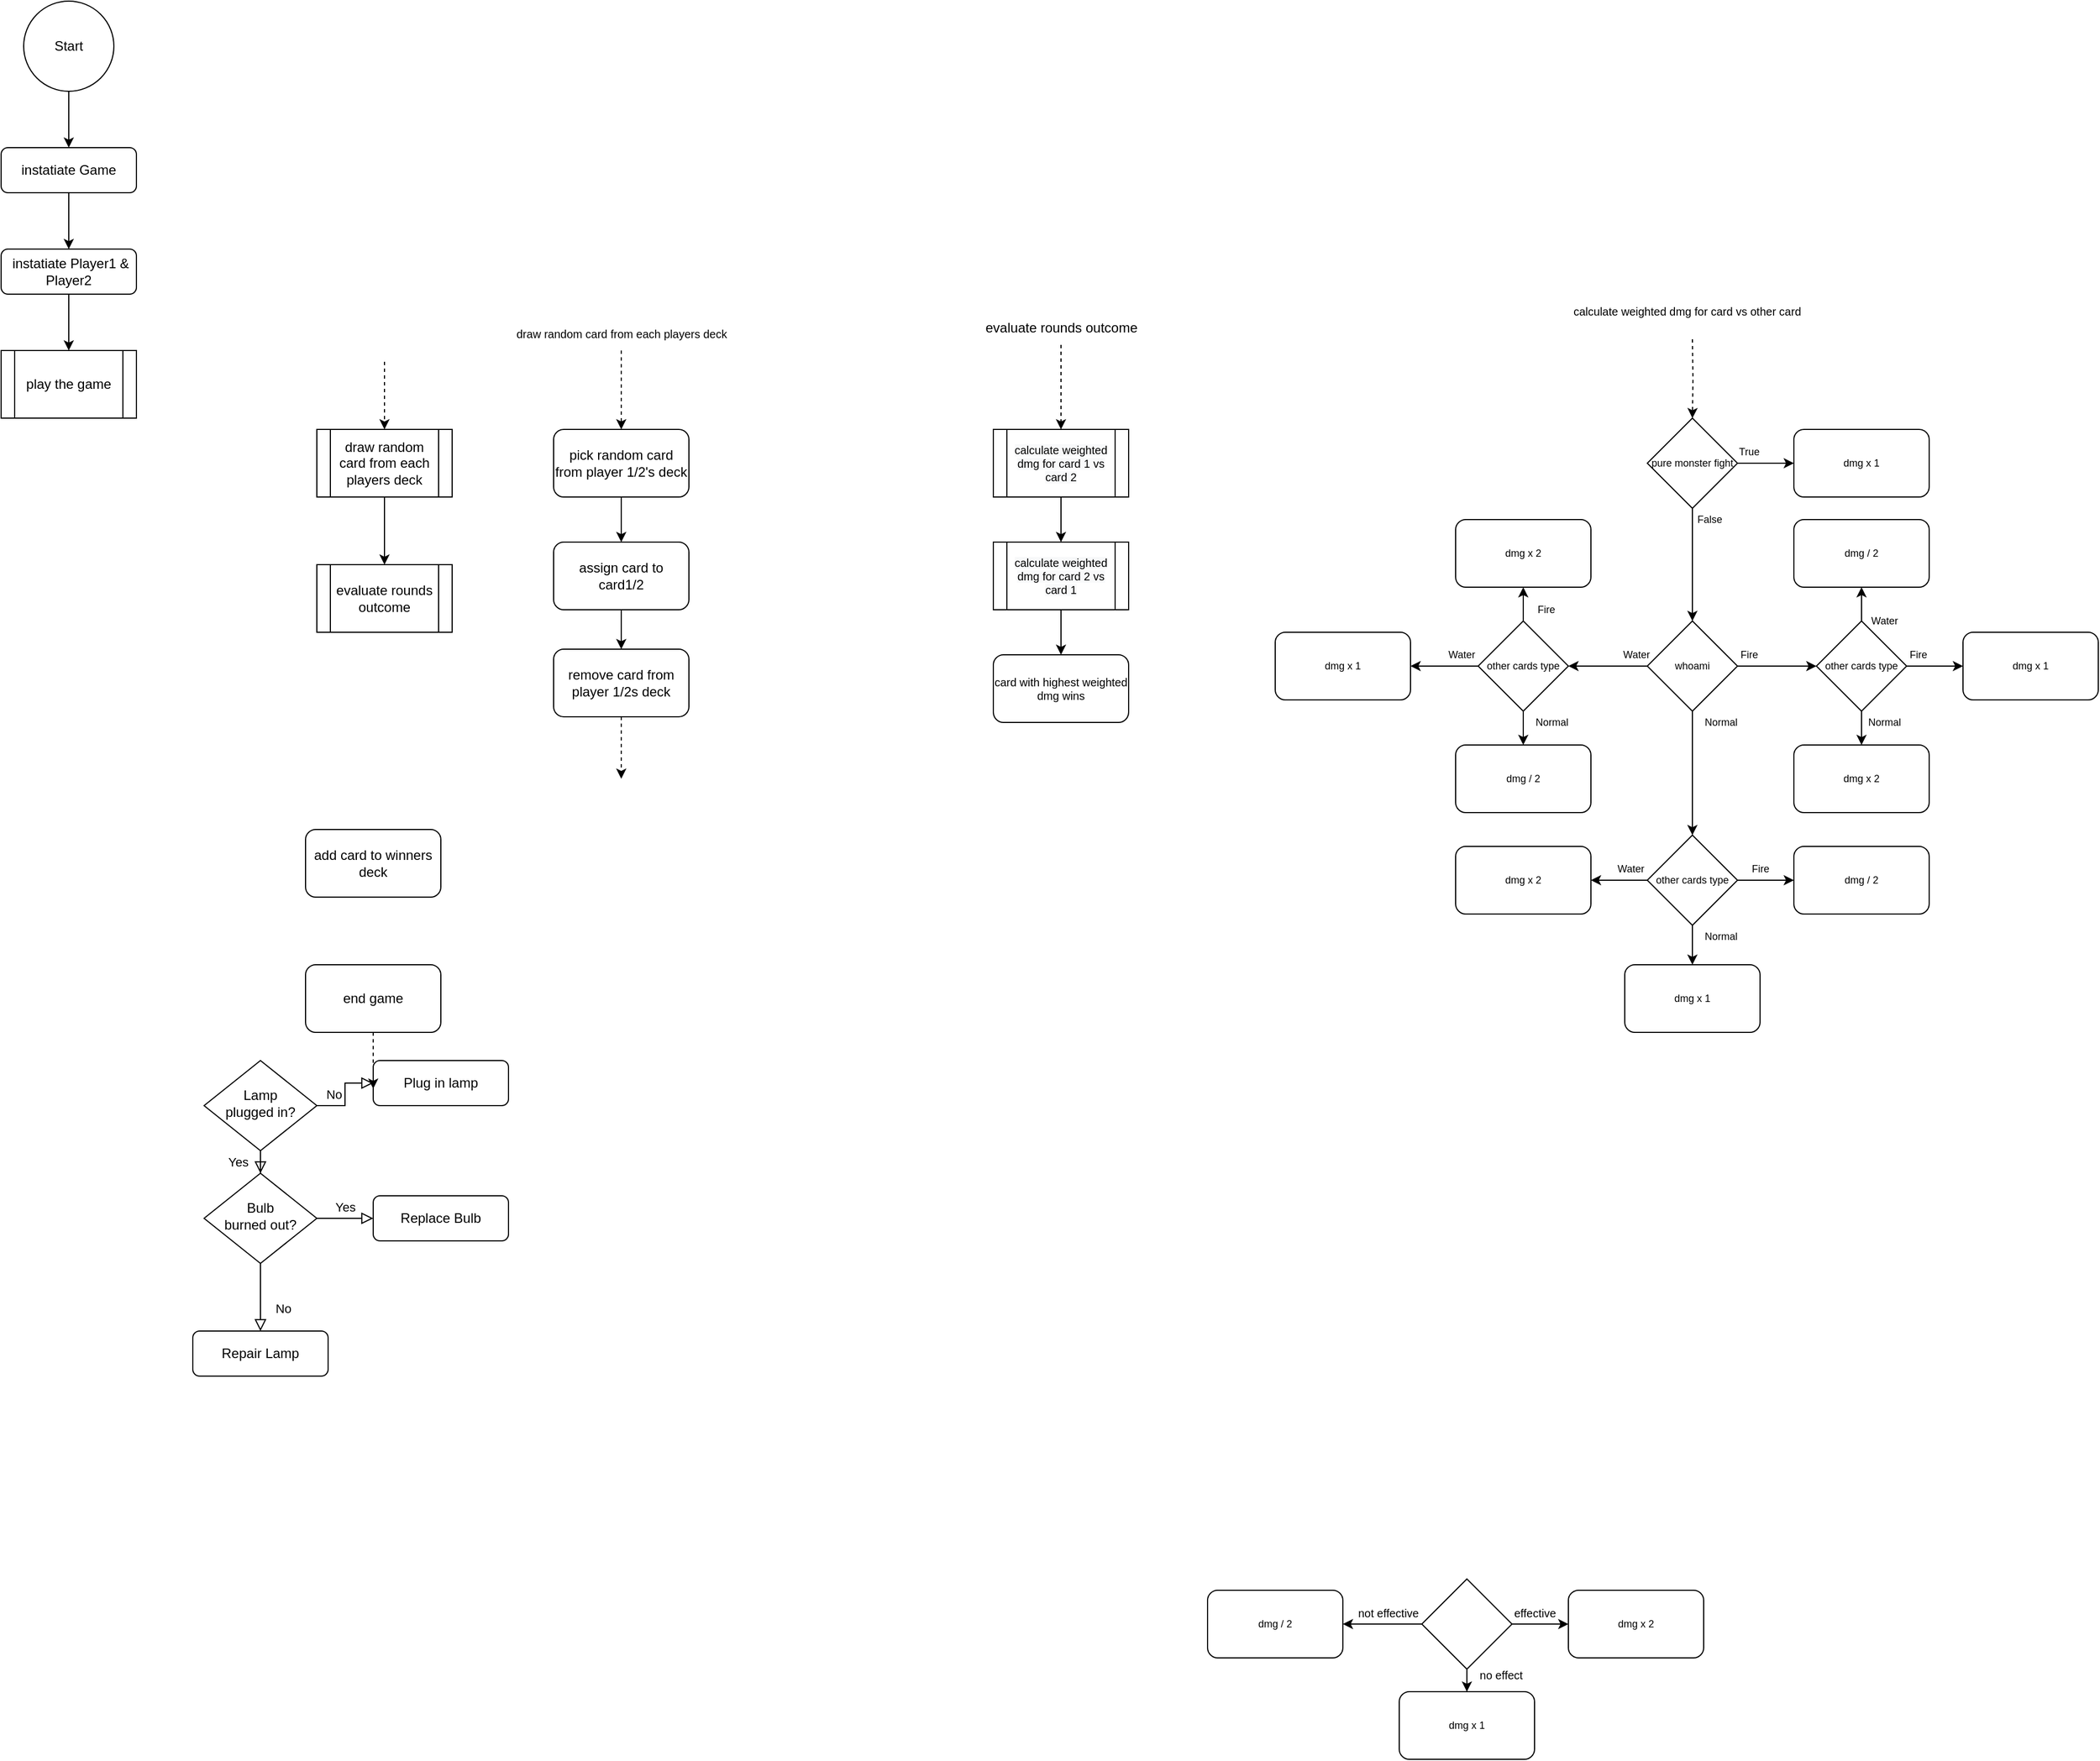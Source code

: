 <mxfile version="20.3.0" type="device"><diagram id="C5RBs43oDa-KdzZeNtuy" name="Page-1"><mxGraphModel dx="1679" dy="2082" grid="1" gridSize="10" guides="1" tooltips="1" connect="1" arrows="1" fold="1" page="1" pageScale="1" pageWidth="827" pageHeight="1169" math="0" shadow="0"><root><mxCell id="WIyWlLk6GJQsqaUBKTNV-0"/><mxCell id="WIyWlLk6GJQsqaUBKTNV-1" parent="WIyWlLk6GJQsqaUBKTNV-0"/><mxCell id="AGlTRYEarPho6QanDe9W-4" style="edgeStyle=orthogonalEdgeStyle;rounded=0;orthogonalLoop=1;jettySize=auto;html=1;entryX=0.5;entryY=0;entryDx=0;entryDy=0;" edge="1" parent="WIyWlLk6GJQsqaUBKTNV-1" source="WIyWlLk6GJQsqaUBKTNV-3" target="AGlTRYEarPho6QanDe9W-3"><mxGeometry relative="1" as="geometry"/></mxCell><mxCell id="WIyWlLk6GJQsqaUBKTNV-3" value="&amp;nbsp;instatiate Game&amp;nbsp;" style="rounded=1;whiteSpace=wrap;html=1;fontSize=12;glass=0;strokeWidth=1;shadow=0;" parent="WIyWlLk6GJQsqaUBKTNV-1" vertex="1"><mxGeometry x="160" y="80" width="120" height="40" as="geometry"/></mxCell><mxCell id="WIyWlLk6GJQsqaUBKTNV-4" value="Yes" style="rounded=0;html=1;jettySize=auto;orthogonalLoop=1;fontSize=11;endArrow=block;endFill=0;endSize=8;strokeWidth=1;shadow=0;labelBackgroundColor=none;edgeStyle=orthogonalEdgeStyle;" parent="WIyWlLk6GJQsqaUBKTNV-1" source="WIyWlLk6GJQsqaUBKTNV-6" target="WIyWlLk6GJQsqaUBKTNV-10" edge="1"><mxGeometry y="20" relative="1" as="geometry"><mxPoint as="offset"/></mxGeometry></mxCell><mxCell id="WIyWlLk6GJQsqaUBKTNV-5" value="No" style="edgeStyle=orthogonalEdgeStyle;rounded=0;html=1;jettySize=auto;orthogonalLoop=1;fontSize=11;endArrow=block;endFill=0;endSize=8;strokeWidth=1;shadow=0;labelBackgroundColor=none;" parent="WIyWlLk6GJQsqaUBKTNV-1" source="WIyWlLk6GJQsqaUBKTNV-6" target="WIyWlLk6GJQsqaUBKTNV-7" edge="1"><mxGeometry y="10" relative="1" as="geometry"><mxPoint as="offset"/></mxGeometry></mxCell><mxCell id="WIyWlLk6GJQsqaUBKTNV-6" value="Lamp&lt;br&gt;plugged in?" style="rhombus;whiteSpace=wrap;html=1;shadow=0;fontFamily=Helvetica;fontSize=12;align=center;strokeWidth=1;spacing=6;spacingTop=-4;" parent="WIyWlLk6GJQsqaUBKTNV-1" vertex="1"><mxGeometry x="340" y="890" width="100" height="80" as="geometry"/></mxCell><mxCell id="WIyWlLk6GJQsqaUBKTNV-7" value="Plug in lamp" style="rounded=1;whiteSpace=wrap;html=1;fontSize=12;glass=0;strokeWidth=1;shadow=0;" parent="WIyWlLk6GJQsqaUBKTNV-1" vertex="1"><mxGeometry x="490" y="890" width="120" height="40" as="geometry"/></mxCell><mxCell id="WIyWlLk6GJQsqaUBKTNV-8" value="No" style="rounded=0;html=1;jettySize=auto;orthogonalLoop=1;fontSize=11;endArrow=block;endFill=0;endSize=8;strokeWidth=1;shadow=0;labelBackgroundColor=none;edgeStyle=orthogonalEdgeStyle;" parent="WIyWlLk6GJQsqaUBKTNV-1" source="WIyWlLk6GJQsqaUBKTNV-10" target="WIyWlLk6GJQsqaUBKTNV-11" edge="1"><mxGeometry x="0.333" y="20" relative="1" as="geometry"><mxPoint as="offset"/></mxGeometry></mxCell><mxCell id="WIyWlLk6GJQsqaUBKTNV-9" value="Yes" style="edgeStyle=orthogonalEdgeStyle;rounded=0;html=1;jettySize=auto;orthogonalLoop=1;fontSize=11;endArrow=block;endFill=0;endSize=8;strokeWidth=1;shadow=0;labelBackgroundColor=none;" parent="WIyWlLk6GJQsqaUBKTNV-1" source="WIyWlLk6GJQsqaUBKTNV-10" target="WIyWlLk6GJQsqaUBKTNV-12" edge="1"><mxGeometry y="10" relative="1" as="geometry"><mxPoint as="offset"/></mxGeometry></mxCell><mxCell id="WIyWlLk6GJQsqaUBKTNV-10" value="Bulb&lt;br&gt;burned out?" style="rhombus;whiteSpace=wrap;html=1;shadow=0;fontFamily=Helvetica;fontSize=12;align=center;strokeWidth=1;spacing=6;spacingTop=-4;" parent="WIyWlLk6GJQsqaUBKTNV-1" vertex="1"><mxGeometry x="340" y="990" width="100" height="80" as="geometry"/></mxCell><mxCell id="WIyWlLk6GJQsqaUBKTNV-11" value="Repair Lamp" style="rounded=1;whiteSpace=wrap;html=1;fontSize=12;glass=0;strokeWidth=1;shadow=0;" parent="WIyWlLk6GJQsqaUBKTNV-1" vertex="1"><mxGeometry x="330" y="1130" width="120" height="40" as="geometry"/></mxCell><mxCell id="WIyWlLk6GJQsqaUBKTNV-12" value="Replace Bulb" style="rounded=1;whiteSpace=wrap;html=1;fontSize=12;glass=0;strokeWidth=1;shadow=0;" parent="WIyWlLk6GJQsqaUBKTNV-1" vertex="1"><mxGeometry x="490" y="1010" width="120" height="40" as="geometry"/></mxCell><mxCell id="AGlTRYEarPho6QanDe9W-1" style="edgeStyle=orthogonalEdgeStyle;rounded=0;orthogonalLoop=1;jettySize=auto;html=1;entryX=0.5;entryY=0;entryDx=0;entryDy=0;" edge="1" parent="WIyWlLk6GJQsqaUBKTNV-1" source="AGlTRYEarPho6QanDe9W-0" target="WIyWlLk6GJQsqaUBKTNV-3"><mxGeometry relative="1" as="geometry"/></mxCell><mxCell id="AGlTRYEarPho6QanDe9W-0" value="Start" style="ellipse;whiteSpace=wrap;html=1;aspect=fixed;" vertex="1" parent="WIyWlLk6GJQsqaUBKTNV-1"><mxGeometry x="180" y="-50" width="80" height="80" as="geometry"/></mxCell><mxCell id="AGlTRYEarPho6QanDe9W-7" style="edgeStyle=orthogonalEdgeStyle;rounded=0;orthogonalLoop=1;jettySize=auto;html=1;" edge="1" parent="WIyWlLk6GJQsqaUBKTNV-1" source="AGlTRYEarPho6QanDe9W-3" target="AGlTRYEarPho6QanDe9W-6"><mxGeometry relative="1" as="geometry"/></mxCell><mxCell id="AGlTRYEarPho6QanDe9W-3" value="&amp;nbsp;instatiate Player1 &amp;amp; Player2" style="rounded=1;whiteSpace=wrap;html=1;fontSize=12;glass=0;strokeWidth=1;shadow=0;" vertex="1" parent="WIyWlLk6GJQsqaUBKTNV-1"><mxGeometry x="160" y="170" width="120" height="40" as="geometry"/></mxCell><mxCell id="AGlTRYEarPho6QanDe9W-6" value="play the game" style="shape=process;whiteSpace=wrap;html=1;backgroundOutline=1;" vertex="1" parent="WIyWlLk6GJQsqaUBKTNV-1"><mxGeometry x="160" y="260" width="120" height="60" as="geometry"/></mxCell><mxCell id="AGlTRYEarPho6QanDe9W-11" value="" style="endArrow=classic;html=1;rounded=0;dashed=1;entryX=0.5;entryY=0;entryDx=0;entryDy=0;" edge="1" parent="WIyWlLk6GJQsqaUBKTNV-1" target="AGlTRYEarPho6QanDe9W-17"><mxGeometry width="50" height="50" relative="1" as="geometry"><mxPoint x="500" y="270" as="sourcePoint"/><mxPoint x="500" y="330.0" as="targetPoint"/></mxGeometry></mxCell><mxCell id="AGlTRYEarPho6QanDe9W-14" value="add card to winners deck" style="rounded=1;whiteSpace=wrap;html=1;" vertex="1" parent="WIyWlLk6GJQsqaUBKTNV-1"><mxGeometry x="430" y="685" width="120" height="60" as="geometry"/></mxCell><mxCell id="AGlTRYEarPho6QanDe9W-15" value="end game" style="rounded=1;whiteSpace=wrap;html=1;" vertex="1" parent="WIyWlLk6GJQsqaUBKTNV-1"><mxGeometry x="430" y="805" width="120" height="60" as="geometry"/></mxCell><mxCell id="AGlTRYEarPho6QanDe9W-16" value="" style="endArrow=classic;html=1;rounded=0;dashed=1;exitX=0.5;exitY=1;exitDx=0;exitDy=0;" edge="1" parent="WIyWlLk6GJQsqaUBKTNV-1" source="AGlTRYEarPho6QanDe9W-15"><mxGeometry width="50" height="50" relative="1" as="geometry"><mxPoint x="490" y="955" as="sourcePoint"/><mxPoint x="490" y="915" as="targetPoint"/></mxGeometry></mxCell><mxCell id="AGlTRYEarPho6QanDe9W-29" style="edgeStyle=orthogonalEdgeStyle;rounded=0;orthogonalLoop=1;jettySize=auto;html=1;" edge="1" parent="WIyWlLk6GJQsqaUBKTNV-1" source="AGlTRYEarPho6QanDe9W-17" target="AGlTRYEarPho6QanDe9W-28"><mxGeometry relative="1" as="geometry"/></mxCell><mxCell id="AGlTRYEarPho6QanDe9W-17" value="draw random card from each players deck" style="shape=process;whiteSpace=wrap;html=1;backgroundOutline=1;" vertex="1" parent="WIyWlLk6GJQsqaUBKTNV-1"><mxGeometry x="440" y="330" width="120" height="60" as="geometry"/></mxCell><mxCell id="AGlTRYEarPho6QanDe9W-23" style="edgeStyle=orthogonalEdgeStyle;rounded=0;orthogonalLoop=1;jettySize=auto;html=1;entryX=0.5;entryY=0;entryDx=0;entryDy=0;" edge="1" parent="WIyWlLk6GJQsqaUBKTNV-1" source="AGlTRYEarPho6QanDe9W-18" target="AGlTRYEarPho6QanDe9W-20"><mxGeometry relative="1" as="geometry"/></mxCell><mxCell id="AGlTRYEarPho6QanDe9W-18" value="pick random card from player 1/2's deck" style="rounded=1;whiteSpace=wrap;html=1;" vertex="1" parent="WIyWlLk6GJQsqaUBKTNV-1"><mxGeometry x="650" y="330" width="120" height="60" as="geometry"/></mxCell><mxCell id="AGlTRYEarPho6QanDe9W-19" value="" style="endArrow=classic;html=1;rounded=0;dashed=1;entryX=0.5;entryY=0;entryDx=0;entryDy=0;" edge="1" parent="WIyWlLk6GJQsqaUBKTNV-1" target="AGlTRYEarPho6QanDe9W-18"><mxGeometry width="50" height="50" relative="1" as="geometry"><mxPoint x="710" y="260" as="sourcePoint"/><mxPoint x="710" y="220" as="targetPoint"/></mxGeometry></mxCell><mxCell id="AGlTRYEarPho6QanDe9W-25" style="edgeStyle=orthogonalEdgeStyle;rounded=0;orthogonalLoop=1;jettySize=auto;html=1;entryX=0.5;entryY=0;entryDx=0;entryDy=0;" edge="1" parent="WIyWlLk6GJQsqaUBKTNV-1" source="AGlTRYEarPho6QanDe9W-20" target="AGlTRYEarPho6QanDe9W-24"><mxGeometry relative="1" as="geometry"/></mxCell><mxCell id="AGlTRYEarPho6QanDe9W-20" value="assign card to card1/2" style="rounded=1;whiteSpace=wrap;html=1;" vertex="1" parent="WIyWlLk6GJQsqaUBKTNV-1"><mxGeometry x="650" y="430" width="120" height="60" as="geometry"/></mxCell><mxCell id="AGlTRYEarPho6QanDe9W-24" value="remove card from player 1/2s deck" style="rounded=1;whiteSpace=wrap;html=1;" vertex="1" parent="WIyWlLk6GJQsqaUBKTNV-1"><mxGeometry x="650" y="525" width="120" height="60" as="geometry"/></mxCell><mxCell id="AGlTRYEarPho6QanDe9W-26" value="" style="endArrow=classic;html=1;rounded=0;exitX=0.5;exitY=1;exitDx=0;exitDy=0;dashed=1;" edge="1" parent="WIyWlLk6GJQsqaUBKTNV-1" source="AGlTRYEarPho6QanDe9W-24"><mxGeometry width="50" height="50" relative="1" as="geometry"><mxPoint x="600" y="600" as="sourcePoint"/><mxPoint x="710" y="640" as="targetPoint"/></mxGeometry></mxCell><mxCell id="AGlTRYEarPho6QanDe9W-28" value="evaluate rounds outcome" style="shape=process;whiteSpace=wrap;html=1;backgroundOutline=1;" vertex="1" parent="WIyWlLk6GJQsqaUBKTNV-1"><mxGeometry x="440" y="450" width="120" height="60" as="geometry"/></mxCell><mxCell id="AGlTRYEarPho6QanDe9W-30" value="&lt;span style=&quot;&quot;&gt;&lt;font style=&quot;font-size: 10px;&quot;&gt;draw random card from each players deck&lt;/font&gt;&lt;/span&gt;" style="text;html=1;align=center;verticalAlign=middle;resizable=0;points=[];autosize=1;strokeColor=none;fillColor=none;" vertex="1" parent="WIyWlLk6GJQsqaUBKTNV-1"><mxGeometry x="605" y="230" width="210" height="30" as="geometry"/></mxCell><mxCell id="AGlTRYEarPho6QanDe9W-33" style="edgeStyle=orthogonalEdgeStyle;rounded=0;orthogonalLoop=1;jettySize=auto;html=1;fontSize=10;dashed=1;entryX=0.5;entryY=0;entryDx=0;entryDy=0;" edge="1" parent="WIyWlLk6GJQsqaUBKTNV-1" source="AGlTRYEarPho6QanDe9W-32" target="AGlTRYEarPho6QanDe9W-75"><mxGeometry relative="1" as="geometry"><mxPoint x="1100" y="340.0" as="targetPoint"/></mxGeometry></mxCell><mxCell id="AGlTRYEarPho6QanDe9W-32" value="&lt;span style=&quot;font-size: 12px;&quot;&gt;evaluate rounds outcome&lt;/span&gt;" style="text;html=1;align=center;verticalAlign=middle;resizable=0;points=[];autosize=1;strokeColor=none;fillColor=none;fontSize=10;" vertex="1" parent="WIyWlLk6GJQsqaUBKTNV-1"><mxGeometry x="1020" y="225" width="160" height="30" as="geometry"/></mxCell><mxCell id="AGlTRYEarPho6QanDe9W-54" value="card with highest weighted dmg wins" style="rounded=1;whiteSpace=wrap;html=1;fontSize=10;" vertex="1" parent="WIyWlLk6GJQsqaUBKTNV-1"><mxGeometry x="1040" y="530" width="120" height="60" as="geometry"/></mxCell><mxCell id="AGlTRYEarPho6QanDe9W-64" style="edgeStyle=orthogonalEdgeStyle;rounded=0;orthogonalLoop=1;jettySize=auto;html=1;fontSize=10;entryX=0;entryY=0.5;entryDx=0;entryDy=0;" edge="1" parent="WIyWlLk6GJQsqaUBKTNV-1" source="AGlTRYEarPho6QanDe9W-61" target="AGlTRYEarPho6QanDe9W-71"><mxGeometry relative="1" as="geometry"><mxPoint x="1610" y="1390" as="targetPoint"/></mxGeometry></mxCell><mxCell id="AGlTRYEarPho6QanDe9W-66" style="edgeStyle=orthogonalEdgeStyle;rounded=0;orthogonalLoop=1;jettySize=auto;html=1;fontSize=10;entryX=1;entryY=0.5;entryDx=0;entryDy=0;" edge="1" parent="WIyWlLk6GJQsqaUBKTNV-1" source="AGlTRYEarPho6QanDe9W-61" target="AGlTRYEarPho6QanDe9W-72"><mxGeometry relative="1" as="geometry"><mxPoint x="1320" y="1390" as="targetPoint"/></mxGeometry></mxCell><mxCell id="AGlTRYEarPho6QanDe9W-67" style="edgeStyle=orthogonalEdgeStyle;rounded=0;orthogonalLoop=1;jettySize=auto;html=1;fontSize=10;" edge="1" parent="WIyWlLk6GJQsqaUBKTNV-1" source="AGlTRYEarPho6QanDe9W-61" target="AGlTRYEarPho6QanDe9W-73"><mxGeometry relative="1" as="geometry"><mxPoint x="1460" y="1480" as="targetPoint"/></mxGeometry></mxCell><mxCell id="AGlTRYEarPho6QanDe9W-61" value="" style="rhombus;whiteSpace=wrap;html=1;fontSize=10;" vertex="1" parent="WIyWlLk6GJQsqaUBKTNV-1"><mxGeometry x="1420" y="1350" width="80" height="80" as="geometry"/></mxCell><mxCell id="AGlTRYEarPho6QanDe9W-68" value="effective" style="text;html=1;align=center;verticalAlign=middle;resizable=0;points=[];autosize=1;strokeColor=none;fillColor=none;fontSize=10;" vertex="1" parent="WIyWlLk6GJQsqaUBKTNV-1"><mxGeometry x="1490" y="1365" width="60" height="30" as="geometry"/></mxCell><mxCell id="AGlTRYEarPho6QanDe9W-69" value="not effective" style="text;html=1;align=center;verticalAlign=middle;resizable=0;points=[];autosize=1;strokeColor=none;fillColor=none;fontSize=10;" vertex="1" parent="WIyWlLk6GJQsqaUBKTNV-1"><mxGeometry x="1350" y="1365" width="80" height="30" as="geometry"/></mxCell><mxCell id="AGlTRYEarPho6QanDe9W-70" value="no effect" style="text;html=1;align=center;verticalAlign=middle;resizable=0;points=[];autosize=1;strokeColor=none;fillColor=none;fontSize=10;" vertex="1" parent="WIyWlLk6GJQsqaUBKTNV-1"><mxGeometry x="1460" y="1420" width="60" height="30" as="geometry"/></mxCell><mxCell id="AGlTRYEarPho6QanDe9W-71" value="dmg x 2" style="rounded=1;whiteSpace=wrap;html=1;fontSize=9;" vertex="1" parent="WIyWlLk6GJQsqaUBKTNV-1"><mxGeometry x="1550" y="1360" width="120" height="60" as="geometry"/></mxCell><mxCell id="AGlTRYEarPho6QanDe9W-72" value="dmg / 2" style="rounded=1;whiteSpace=wrap;html=1;fontSize=9;" vertex="1" parent="WIyWlLk6GJQsqaUBKTNV-1"><mxGeometry x="1230" y="1360" width="120" height="60" as="geometry"/></mxCell><mxCell id="AGlTRYEarPho6QanDe9W-73" value="dmg x 1" style="rounded=1;whiteSpace=wrap;html=1;fontSize=9;" vertex="1" parent="WIyWlLk6GJQsqaUBKTNV-1"><mxGeometry x="1400" y="1450" width="120" height="60" as="geometry"/></mxCell><mxCell id="AGlTRYEarPho6QanDe9W-80" style="edgeStyle=orthogonalEdgeStyle;rounded=0;orthogonalLoop=1;jettySize=auto;html=1;entryX=0.5;entryY=0;entryDx=0;entryDy=0;fontSize=9;" edge="1" parent="WIyWlLk6GJQsqaUBKTNV-1" source="AGlTRYEarPho6QanDe9W-75" target="AGlTRYEarPho6QanDe9W-79"><mxGeometry relative="1" as="geometry"/></mxCell><mxCell id="AGlTRYEarPho6QanDe9W-75" value="&lt;span style=&quot;color: rgb(0, 0, 0); font-family: Helvetica; font-size: 10px; font-style: normal; font-variant-ligatures: normal; font-variant-caps: normal; font-weight: 400; letter-spacing: normal; orphans: 2; text-align: center; text-indent: 0px; text-transform: none; widows: 2; word-spacing: 0px; -webkit-text-stroke-width: 0px; background-color: rgb(248, 249, 250); text-decoration-thickness: initial; text-decoration-style: initial; text-decoration-color: initial; float: none; display: inline !important;&quot;&gt;calculate weighted dmg for card 1 vs card 2&lt;/span&gt;" style="shape=process;whiteSpace=wrap;html=1;backgroundOutline=1;fontSize=9;" vertex="1" parent="WIyWlLk6GJQsqaUBKTNV-1"><mxGeometry x="1040" y="330" width="120" height="60" as="geometry"/></mxCell><mxCell id="AGlTRYEarPho6QanDe9W-78" value="&lt;span style=&quot;font-size: 10px;&quot;&gt;calculate weighted dmg for card vs other card&lt;/span&gt;" style="text;html=1;align=center;verticalAlign=middle;resizable=0;points=[];autosize=1;strokeColor=none;fillColor=none;fontSize=9;" vertex="1" parent="WIyWlLk6GJQsqaUBKTNV-1"><mxGeometry x="1540" y="210" width="230" height="30" as="geometry"/></mxCell><mxCell id="AGlTRYEarPho6QanDe9W-81" style="edgeStyle=orthogonalEdgeStyle;rounded=0;orthogonalLoop=1;jettySize=auto;html=1;entryX=0.5;entryY=0;entryDx=0;entryDy=0;fontSize=9;" edge="1" parent="WIyWlLk6GJQsqaUBKTNV-1" source="AGlTRYEarPho6QanDe9W-79" target="AGlTRYEarPho6QanDe9W-54"><mxGeometry relative="1" as="geometry"/></mxCell><mxCell id="AGlTRYEarPho6QanDe9W-79" value="&lt;span style=&quot;color: rgb(0, 0, 0); font-family: Helvetica; font-size: 10px; font-style: normal; font-variant-ligatures: normal; font-variant-caps: normal; font-weight: 400; letter-spacing: normal; orphans: 2; text-align: center; text-indent: 0px; text-transform: none; widows: 2; word-spacing: 0px; -webkit-text-stroke-width: 0px; background-color: rgb(248, 249, 250); text-decoration-thickness: initial; text-decoration-style: initial; text-decoration-color: initial; float: none; display: inline !important;&quot;&gt;calculate weighted dmg for card 2 vs card 1&lt;/span&gt;" style="shape=process;whiteSpace=wrap;html=1;backgroundOutline=1;fontSize=9;" vertex="1" parent="WIyWlLk6GJQsqaUBKTNV-1"><mxGeometry x="1040" y="430" width="120" height="60" as="geometry"/></mxCell><mxCell id="AGlTRYEarPho6QanDe9W-84" style="edgeStyle=orthogonalEdgeStyle;rounded=0;orthogonalLoop=1;jettySize=auto;html=1;entryX=0;entryY=0.5;entryDx=0;entryDy=0;fontSize=9;" edge="1" parent="WIyWlLk6GJQsqaUBKTNV-1" source="AGlTRYEarPho6QanDe9W-82" target="AGlTRYEarPho6QanDe9W-83"><mxGeometry relative="1" as="geometry"/></mxCell><mxCell id="AGlTRYEarPho6QanDe9W-88" style="edgeStyle=orthogonalEdgeStyle;rounded=0;orthogonalLoop=1;jettySize=auto;html=1;fontSize=9;" edge="1" parent="WIyWlLk6GJQsqaUBKTNV-1" source="AGlTRYEarPho6QanDe9W-82" target="AGlTRYEarPho6QanDe9W-87"><mxGeometry relative="1" as="geometry"/></mxCell><mxCell id="AGlTRYEarPho6QanDe9W-82" value="pure monster fight" style="rhombus;whiteSpace=wrap;html=1;fontSize=9;" vertex="1" parent="WIyWlLk6GJQsqaUBKTNV-1"><mxGeometry x="1620" y="320" width="80" height="80" as="geometry"/></mxCell><mxCell id="AGlTRYEarPho6QanDe9W-83" value="dmg x 1" style="rounded=1;whiteSpace=wrap;html=1;fontSize=9;" vertex="1" parent="WIyWlLk6GJQsqaUBKTNV-1"><mxGeometry x="1750" y="330" width="120" height="60" as="geometry"/></mxCell><mxCell id="AGlTRYEarPho6QanDe9W-85" value="True" style="text;html=1;align=center;verticalAlign=middle;resizable=0;points=[];autosize=1;strokeColor=none;fillColor=none;fontSize=9;" vertex="1" parent="WIyWlLk6GJQsqaUBKTNV-1"><mxGeometry x="1690" y="340" width="40" height="20" as="geometry"/></mxCell><mxCell id="AGlTRYEarPho6QanDe9W-86" value="False" style="text;html=1;align=center;verticalAlign=middle;resizable=0;points=[];autosize=1;strokeColor=none;fillColor=none;fontSize=9;" vertex="1" parent="WIyWlLk6GJQsqaUBKTNV-1"><mxGeometry x="1650" y="400" width="50" height="20" as="geometry"/></mxCell><mxCell id="AGlTRYEarPho6QanDe9W-89" style="edgeStyle=orthogonalEdgeStyle;rounded=0;orthogonalLoop=1;jettySize=auto;html=1;fontSize=9;entryX=0;entryY=0.5;entryDx=0;entryDy=0;" edge="1" parent="WIyWlLk6GJQsqaUBKTNV-1" source="AGlTRYEarPho6QanDe9W-87" target="AGlTRYEarPho6QanDe9W-96"><mxGeometry relative="1" as="geometry"><mxPoint x="1770" y="540" as="targetPoint"/></mxGeometry></mxCell><mxCell id="AGlTRYEarPho6QanDe9W-90" style="edgeStyle=orthogonalEdgeStyle;rounded=0;orthogonalLoop=1;jettySize=auto;html=1;fontSize=9;entryX=1;entryY=0.5;entryDx=0;entryDy=0;" edge="1" parent="WIyWlLk6GJQsqaUBKTNV-1" source="AGlTRYEarPho6QanDe9W-87" target="AGlTRYEarPho6QanDe9W-97"><mxGeometry relative="1" as="geometry"><mxPoint x="1560" y="540" as="targetPoint"/></mxGeometry></mxCell><mxCell id="AGlTRYEarPho6QanDe9W-91" style="edgeStyle=orthogonalEdgeStyle;rounded=0;orthogonalLoop=1;jettySize=auto;html=1;fontSize=9;entryX=0.5;entryY=0;entryDx=0;entryDy=0;exitX=0.5;exitY=1;exitDx=0;exitDy=0;" edge="1" parent="WIyWlLk6GJQsqaUBKTNV-1" source="AGlTRYEarPho6QanDe9W-87" target="AGlTRYEarPho6QanDe9W-98"><mxGeometry relative="1" as="geometry"><mxPoint x="1660" y="690" as="targetPoint"/><mxPoint x="1660" y="650" as="sourcePoint"/></mxGeometry></mxCell><mxCell id="AGlTRYEarPho6QanDe9W-87" value="whoami" style="rhombus;whiteSpace=wrap;html=1;fontSize=9;" vertex="1" parent="WIyWlLk6GJQsqaUBKTNV-1"><mxGeometry x="1620" y="500" width="80" height="80" as="geometry"/></mxCell><mxCell id="AGlTRYEarPho6QanDe9W-93" value="Fire" style="text;html=1;align=center;verticalAlign=middle;resizable=0;points=[];autosize=1;strokeColor=none;fillColor=none;fontSize=9;" vertex="1" parent="WIyWlLk6GJQsqaUBKTNV-1"><mxGeometry x="1690" y="520" width="40" height="20" as="geometry"/></mxCell><mxCell id="AGlTRYEarPho6QanDe9W-94" value="Water" style="text;html=1;align=center;verticalAlign=middle;resizable=0;points=[];autosize=1;strokeColor=none;fillColor=none;fontSize=9;" vertex="1" parent="WIyWlLk6GJQsqaUBKTNV-1"><mxGeometry x="1585" y="520" width="50" height="20" as="geometry"/></mxCell><mxCell id="AGlTRYEarPho6QanDe9W-95" value="Normal" style="text;html=1;align=center;verticalAlign=middle;resizable=0;points=[];autosize=1;strokeColor=none;fillColor=none;fontSize=9;" vertex="1" parent="WIyWlLk6GJQsqaUBKTNV-1"><mxGeometry x="1660" y="580" width="50" height="20" as="geometry"/></mxCell><mxCell id="AGlTRYEarPho6QanDe9W-99" style="edgeStyle=orthogonalEdgeStyle;rounded=0;orthogonalLoop=1;jettySize=auto;html=1;fontSize=9;" edge="1" parent="WIyWlLk6GJQsqaUBKTNV-1" source="AGlTRYEarPho6QanDe9W-96" target="AGlTRYEarPho6QanDe9W-125"><mxGeometry relative="1" as="geometry"><mxPoint x="1910" y="540" as="targetPoint"/></mxGeometry></mxCell><mxCell id="AGlTRYEarPho6QanDe9W-100" style="edgeStyle=orthogonalEdgeStyle;rounded=0;orthogonalLoop=1;jettySize=auto;html=1;fontSize=9;entryX=0.5;entryY=1;entryDx=0;entryDy=0;" edge="1" parent="WIyWlLk6GJQsqaUBKTNV-1" source="AGlTRYEarPho6QanDe9W-96" target="AGlTRYEarPho6QanDe9W-124"><mxGeometry relative="1" as="geometry"><mxPoint x="1810" y="470" as="targetPoint"/></mxGeometry></mxCell><mxCell id="AGlTRYEarPho6QanDe9W-101" style="edgeStyle=orthogonalEdgeStyle;rounded=0;orthogonalLoop=1;jettySize=auto;html=1;fontSize=9;entryX=0.5;entryY=0;entryDx=0;entryDy=0;" edge="1" parent="WIyWlLk6GJQsqaUBKTNV-1" source="AGlTRYEarPho6QanDe9W-96" target="AGlTRYEarPho6QanDe9W-123"><mxGeometry relative="1" as="geometry"><mxPoint x="1810" y="620" as="targetPoint"/></mxGeometry></mxCell><mxCell id="AGlTRYEarPho6QanDe9W-96" value="other cards type" style="rhombus;whiteSpace=wrap;html=1;fontSize=9;" vertex="1" parent="WIyWlLk6GJQsqaUBKTNV-1"><mxGeometry x="1770" y="500" width="80" height="80" as="geometry"/></mxCell><mxCell id="AGlTRYEarPho6QanDe9W-107" style="edgeStyle=orthogonalEdgeStyle;rounded=0;orthogonalLoop=1;jettySize=auto;html=1;fontSize=9;entryX=0.5;entryY=1;entryDx=0;entryDy=0;" edge="1" parent="WIyWlLk6GJQsqaUBKTNV-1" source="AGlTRYEarPho6QanDe9W-97" target="AGlTRYEarPho6QanDe9W-120"><mxGeometry relative="1" as="geometry"><mxPoint x="1510" y="460" as="targetPoint"/></mxGeometry></mxCell><mxCell id="AGlTRYEarPho6QanDe9W-108" style="edgeStyle=orthogonalEdgeStyle;rounded=0;orthogonalLoop=1;jettySize=auto;html=1;fontSize=9;" edge="1" parent="WIyWlLk6GJQsqaUBKTNV-1" source="AGlTRYEarPho6QanDe9W-97" target="AGlTRYEarPho6QanDe9W-118"><mxGeometry relative="1" as="geometry"><mxPoint x="1510" y="630" as="targetPoint"/></mxGeometry></mxCell><mxCell id="AGlTRYEarPho6QanDe9W-109" style="edgeStyle=orthogonalEdgeStyle;rounded=0;orthogonalLoop=1;jettySize=auto;html=1;fontSize=9;entryX=1;entryY=0.5;entryDx=0;entryDy=0;" edge="1" parent="WIyWlLk6GJQsqaUBKTNV-1" source="AGlTRYEarPho6QanDe9W-97" target="AGlTRYEarPho6QanDe9W-122"><mxGeometry relative="1" as="geometry"><mxPoint x="1240" y="540" as="targetPoint"/></mxGeometry></mxCell><mxCell id="AGlTRYEarPho6QanDe9W-97" value="other cards type" style="rhombus;whiteSpace=wrap;html=1;fontSize=9;" vertex="1" parent="WIyWlLk6GJQsqaUBKTNV-1"><mxGeometry x="1470" y="500" width="80" height="80" as="geometry"/></mxCell><mxCell id="AGlTRYEarPho6QanDe9W-102" style="edgeStyle=orthogonalEdgeStyle;rounded=0;orthogonalLoop=1;jettySize=auto;html=1;fontSize=9;entryX=0;entryY=0.5;entryDx=0;entryDy=0;" edge="1" parent="WIyWlLk6GJQsqaUBKTNV-1" source="AGlTRYEarPho6QanDe9W-98" target="AGlTRYEarPho6QanDe9W-121"><mxGeometry relative="1" as="geometry"><mxPoint x="1750" y="730" as="targetPoint"/></mxGeometry></mxCell><mxCell id="AGlTRYEarPho6QanDe9W-112" style="edgeStyle=orthogonalEdgeStyle;rounded=0;orthogonalLoop=1;jettySize=auto;html=1;fontSize=9;entryX=1;entryY=0.5;entryDx=0;entryDy=0;" edge="1" parent="WIyWlLk6GJQsqaUBKTNV-1" source="AGlTRYEarPho6QanDe9W-98" target="AGlTRYEarPho6QanDe9W-117"><mxGeometry relative="1" as="geometry"><mxPoint x="1570" y="730" as="targetPoint"/></mxGeometry></mxCell><mxCell id="AGlTRYEarPho6QanDe9W-113" style="edgeStyle=orthogonalEdgeStyle;rounded=0;orthogonalLoop=1;jettySize=auto;html=1;fontSize=9;entryX=0.5;entryY=0;entryDx=0;entryDy=0;" edge="1" parent="WIyWlLk6GJQsqaUBKTNV-1" source="AGlTRYEarPho6QanDe9W-98" target="AGlTRYEarPho6QanDe9W-119"><mxGeometry relative="1" as="geometry"><mxPoint x="1660" y="830" as="targetPoint"/></mxGeometry></mxCell><mxCell id="AGlTRYEarPho6QanDe9W-98" value="other cards type" style="rhombus;whiteSpace=wrap;html=1;fontSize=9;" vertex="1" parent="WIyWlLk6GJQsqaUBKTNV-1"><mxGeometry x="1620" y="690" width="80" height="80" as="geometry"/></mxCell><mxCell id="AGlTRYEarPho6QanDe9W-103" value="Water" style="text;html=1;align=center;verticalAlign=middle;resizable=0;points=[];autosize=1;strokeColor=none;fillColor=none;fontSize=9;" vertex="1" parent="WIyWlLk6GJQsqaUBKTNV-1"><mxGeometry x="1805" y="490" width="50" height="20" as="geometry"/></mxCell><mxCell id="AGlTRYEarPho6QanDe9W-105" value="Normal" style="text;html=1;align=center;verticalAlign=middle;resizable=0;points=[];autosize=1;strokeColor=none;fillColor=none;fontSize=9;" vertex="1" parent="WIyWlLk6GJQsqaUBKTNV-1"><mxGeometry x="1805" y="580" width="50" height="20" as="geometry"/></mxCell><mxCell id="AGlTRYEarPho6QanDe9W-106" value="Fire" style="text;html=1;align=center;verticalAlign=middle;resizable=0;points=[];autosize=1;strokeColor=none;fillColor=none;fontSize=9;" vertex="1" parent="WIyWlLk6GJQsqaUBKTNV-1"><mxGeometry x="1840" y="520" width="40" height="20" as="geometry"/></mxCell><mxCell id="AGlTRYEarPho6QanDe9W-110" value="Water" style="text;html=1;align=center;verticalAlign=middle;resizable=0;points=[];autosize=1;strokeColor=none;fillColor=none;fontSize=9;" vertex="1" parent="WIyWlLk6GJQsqaUBKTNV-1"><mxGeometry x="1430" y="520" width="50" height="20" as="geometry"/></mxCell><mxCell id="AGlTRYEarPho6QanDe9W-111" value="Normal" style="text;html=1;align=center;verticalAlign=middle;resizable=0;points=[];autosize=1;strokeColor=none;fillColor=none;fontSize=9;" vertex="1" parent="WIyWlLk6GJQsqaUBKTNV-1"><mxGeometry x="1510" y="580" width="50" height="20" as="geometry"/></mxCell><mxCell id="AGlTRYEarPho6QanDe9W-114" value="Fire" style="text;html=1;align=center;verticalAlign=middle;resizable=0;points=[];autosize=1;strokeColor=none;fillColor=none;fontSize=9;" vertex="1" parent="WIyWlLk6GJQsqaUBKTNV-1"><mxGeometry x="1700" y="710" width="40" height="20" as="geometry"/></mxCell><mxCell id="AGlTRYEarPho6QanDe9W-115" value="Water" style="text;html=1;align=center;verticalAlign=middle;resizable=0;points=[];autosize=1;strokeColor=none;fillColor=none;fontSize=9;" vertex="1" parent="WIyWlLk6GJQsqaUBKTNV-1"><mxGeometry x="1580" y="710" width="50" height="20" as="geometry"/></mxCell><mxCell id="AGlTRYEarPho6QanDe9W-116" value="Normal" style="text;html=1;align=center;verticalAlign=middle;resizable=0;points=[];autosize=1;strokeColor=none;fillColor=none;fontSize=9;" vertex="1" parent="WIyWlLk6GJQsqaUBKTNV-1"><mxGeometry x="1660" y="770" width="50" height="20" as="geometry"/></mxCell><mxCell id="AGlTRYEarPho6QanDe9W-117" value="dmg x 2" style="rounded=1;whiteSpace=wrap;html=1;fontSize=9;" vertex="1" parent="WIyWlLk6GJQsqaUBKTNV-1"><mxGeometry x="1450" y="700" width="120" height="60" as="geometry"/></mxCell><mxCell id="AGlTRYEarPho6QanDe9W-118" value="dmg / 2" style="rounded=1;whiteSpace=wrap;html=1;fontSize=9;" vertex="1" parent="WIyWlLk6GJQsqaUBKTNV-1"><mxGeometry x="1450" y="610" width="120" height="60" as="geometry"/></mxCell><mxCell id="AGlTRYEarPho6QanDe9W-119" value="dmg x 1" style="rounded=1;whiteSpace=wrap;html=1;fontSize=9;" vertex="1" parent="WIyWlLk6GJQsqaUBKTNV-1"><mxGeometry x="1600" y="805" width="120" height="60" as="geometry"/></mxCell><mxCell id="AGlTRYEarPho6QanDe9W-120" value="dmg x 2" style="rounded=1;whiteSpace=wrap;html=1;fontSize=9;" vertex="1" parent="WIyWlLk6GJQsqaUBKTNV-1"><mxGeometry x="1450" y="410" width="120" height="60" as="geometry"/></mxCell><mxCell id="AGlTRYEarPho6QanDe9W-121" value="dmg / 2" style="rounded=1;whiteSpace=wrap;html=1;fontSize=9;" vertex="1" parent="WIyWlLk6GJQsqaUBKTNV-1"><mxGeometry x="1750" y="700" width="120" height="60" as="geometry"/></mxCell><mxCell id="AGlTRYEarPho6QanDe9W-122" value="dmg x 1" style="rounded=1;whiteSpace=wrap;html=1;fontSize=9;" vertex="1" parent="WIyWlLk6GJQsqaUBKTNV-1"><mxGeometry x="1290" y="510" width="120" height="60" as="geometry"/></mxCell><mxCell id="AGlTRYEarPho6QanDe9W-123" value="dmg x 2" style="rounded=1;whiteSpace=wrap;html=1;fontSize=9;" vertex="1" parent="WIyWlLk6GJQsqaUBKTNV-1"><mxGeometry x="1750" y="610" width="120" height="60" as="geometry"/></mxCell><mxCell id="AGlTRYEarPho6QanDe9W-124" value="dmg / 2" style="rounded=1;whiteSpace=wrap;html=1;fontSize=9;" vertex="1" parent="WIyWlLk6GJQsqaUBKTNV-1"><mxGeometry x="1750" y="410" width="120" height="60" as="geometry"/></mxCell><mxCell id="AGlTRYEarPho6QanDe9W-125" value="dmg x 1" style="rounded=1;whiteSpace=wrap;html=1;fontSize=9;" vertex="1" parent="WIyWlLk6GJQsqaUBKTNV-1"><mxGeometry x="1900" y="510" width="120" height="60" as="geometry"/></mxCell><mxCell id="AGlTRYEarPho6QanDe9W-126" value="Fire" style="text;html=1;align=center;verticalAlign=middle;resizable=0;points=[];autosize=1;strokeColor=none;fillColor=none;fontSize=9;" vertex="1" parent="WIyWlLk6GJQsqaUBKTNV-1"><mxGeometry x="1510" y="480" width="40" height="20" as="geometry"/></mxCell><mxCell id="AGlTRYEarPho6QanDe9W-127" style="edgeStyle=orthogonalEdgeStyle;rounded=0;orthogonalLoop=1;jettySize=auto;html=1;fontSize=10;dashed=1;entryX=0.5;entryY=0;entryDx=0;entryDy=0;" edge="1" parent="WIyWlLk6GJQsqaUBKTNV-1" target="AGlTRYEarPho6QanDe9W-82"><mxGeometry relative="1" as="geometry"><mxPoint x="1659.39" y="305.0" as="targetPoint"/><mxPoint x="1660" y="250" as="sourcePoint"/></mxGeometry></mxCell></root></mxGraphModel></diagram></mxfile>